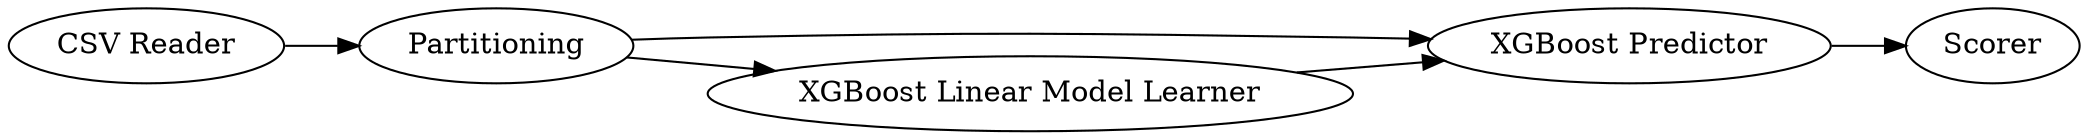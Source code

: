 digraph {
	"-7840359617851415197_27" [label="XGBoost Predictor"]
	"-7840359617851415197_24" [label="CSV Reader"]
	"-7840359617851415197_28" [label=Scorer]
	"-7840359617851415197_25" [label=Partitioning]
	"-7840359617851415197_26" [label="XGBoost Linear Model Learner"]
	"-7840359617851415197_27" -> "-7840359617851415197_28"
	"-7840359617851415197_26" -> "-7840359617851415197_27"
	"-7840359617851415197_25" -> "-7840359617851415197_27"
	"-7840359617851415197_24" -> "-7840359617851415197_25"
	"-7840359617851415197_25" -> "-7840359617851415197_26"
	rankdir=LR
}
